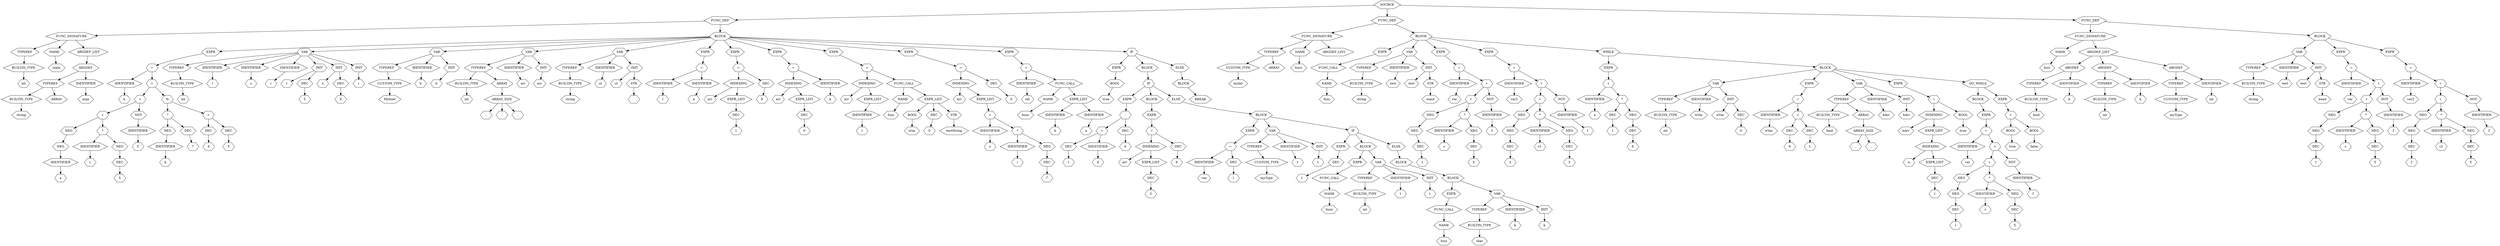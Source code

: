 digraph Tree {
    node [shape=hexagon];
    node_0 [label="SOURCE"]
    node_0 -> node_1;
    node_1 [label="FUNC_DEF"]
    node_1 -> node_2;
    node_2 [label="FUNC_SIGNATURE"]
    node_2 -> node_3;
    node_3 [label="TYPEREF"]
    node_3 -> node_4;
    node_4 [label="BUILTIN_TYPE"]
    node_4 -> node_5;
    node_5 [label="int"]
    node_2 -> node_6;
    node_6 [label="NAME"]
    node_6 -> node_7;
    node_7 [label="main"]
    node_2 -> node_8;
    node_8 [label="ARGDEF_LIST"]
    node_8 -> node_9;
    node_9 [label="ARGDEF"]
    node_9 -> node_10;
    node_10 [label="TYPEREF"]
    node_10 -> node_11;
    node_11 [label="BUILTIN_TYPE"]
    node_11 -> node_12;
    node_12 [label="string"]
    node_10 -> node_13;
    node_13 [label="ARRAY"]
    node_9 -> node_14;
    node_14 [label="IDENTIFIER"]
    node_14 -> node_15;
    node_15 [label="args"]
    node_1 -> node_16;
    node_16 [label="BLOCK"]
    node_16 -> node_17;
    node_17 [label="EXPR"]
    node_17 -> node_18;
    node_18 [label="="]
    node_18 -> node_19;
    node_19 [label="IDENTIFIER"]
    node_19 -> node_20;
    node_20 [label="k"]
    node_18 -> node_21;
    node_21 [label="+"]
    node_21 -> node_22;
    node_22 [label="+"]
    node_22 -> node_23;
    node_23 [label="+"]
    node_23 -> node_24;
    node_24 [label="NEG"]
    node_24 -> node_25;
    node_25 [label="NEG"]
    node_25 -> node_26;
    node_26 [label="IDENTIFIER"]
    node_26 -> node_27;
    node_27 [label="a"]
    node_23 -> node_28;
    node_28 [label="*"]
    node_28 -> node_29;
    node_29 [label="IDENTIFIER"]
    node_29 -> node_30;
    node_30 [label="c"]
    node_28 -> node_31;
    node_31 [label="NEG"]
    node_31 -> node_32;
    node_32 [label="DEC"]
    node_32 -> node_33;
    node_33 [label="5"]
    node_22 -> node_34;
    node_34 [label="NOT"]
    node_34 -> node_35;
    node_35 [label="IDENTIFIER"]
    node_35 -> node_36;
    node_36 [label="f"]
    node_21 -> node_37;
    node_37 [label="%"]
    node_37 -> node_38;
    node_38 [label="*"]
    node_38 -> node_39;
    node_39 [label="NEG"]
    node_39 -> node_40;
    node_40 [label="IDENTIFIER"]
    node_40 -> node_41;
    node_41 [label="k"]
    node_38 -> node_42;
    node_42 [label="DEC"]
    node_42 -> node_43;
    node_43 [label="7"]
    node_37 -> node_44;
    node_44 [label="+"]
    node_44 -> node_45;
    node_45 [label="DEC"]
    node_45 -> node_46;
    node_46 [label="4"]
    node_44 -> node_47;
    node_47 [label="DEC"]
    node_47 -> node_48;
    node_48 [label="5"]
    node_16 -> node_49;
    node_49 [label="VAR"]
    node_49 -> node_50;
    node_50 [label="TYPEREF"]
    node_50 -> node_51;
    node_51 [label="BUILTIN_TYPE"]
    node_51 -> node_52;
    node_52 [label="int"]
    node_49 -> node_53;
    node_53 [label="IDENTIFIER"]
    node_53 -> node_54;
    node_54 [label="l"]
    node_49 -> node_55;
    node_55 [label="IDENTIFIER"]
    node_55 -> node_56;
    node_56 [label="s"]
    node_49 -> node_57;
    node_57 [label="IDENTIFIER"]
    node_57 -> node_58;
    node_58 [label="i"]
    node_49 -> node_59;
    node_59 [label="INIT"]
    node_59 -> node_60;
    node_60 [label="l"]
    node_59 -> node_61;
    node_61 [label="DEC"]
    node_61 -> node_62;
    node_62 [label="5"]
    node_49 -> node_63;
    node_63 [label="INIT"]
    node_63 -> node_64;
    node_64 [label="s"]
    node_63 -> node_65;
    node_65 [label="DEC"]
    node_65 -> node_66;
    node_66 [label="9"]
    node_49 -> node_67;
    node_67 [label="INIT"]
    node_67 -> node_68;
    node_68 [label="i"]
    node_16 -> node_69;
    node_69 [label="VAR"]
    node_69 -> node_70;
    node_70 [label="TYPEREF"]
    node_70 -> node_71;
    node_71 [label="CUSTOM_TYPE"]
    node_71 -> node_72;
    node_72 [label="Mybool"]
    node_69 -> node_73;
    node_73 [label="IDENTIFIER"]
    node_73 -> node_74;
    node_74 [label="b"]
    node_69 -> node_75;
    node_75 [label="INIT"]
    node_75 -> node_76;
    node_76 [label="b"]
    node_16 -> node_77;
    node_77 [label="VAR"]
    node_77 -> node_78;
    node_78 [label="TYPEREF"]
    node_78 -> node_79;
    node_79 [label="BUILTIN_TYPE"]
    node_79 -> node_80;
    node_80 [label="int"]
    node_78 -> node_81;
    node_81 [label="ARRAY"]
    node_81 -> node_82;
    node_82 [label="ARRAY_SIZE"]
    node_82 -> node_83;
    node_83 [label=","]
    node_82 -> node_84;
    node_84 [label=","]
    node_82 -> node_85;
    node_85 [label=","]
    node_77 -> node_86;
    node_86 [label="IDENTIFIER"]
    node_86 -> node_87;
    node_87 [label="arr"]
    node_77 -> node_88;
    node_88 [label="INIT"]
    node_88 -> node_89;
    node_89 [label="arr"]
    node_16 -> node_90;
    node_90 [label="VAR"]
    node_90 -> node_91;
    node_91 [label="TYPEREF"]
    node_91 -> node_92;
    node_92 [label="BUILTIN_TYPE"]
    node_92 -> node_93;
    node_93 [label="string"]
    node_90 -> node_94;
    node_94 [label="IDENTIFIER"]
    node_94 -> node_95;
    node_95 [label="st"]
    node_90 -> node_96;
    node_96 [label="INIT"]
    node_96 -> node_97;
    node_97 [label="st"]
    node_96 -> node_98;
    node_98 [label="STR"]
    node_98 -> node_99;
    node_99 [label=""]
    node_16 -> node_100;
    node_100 [label="EXPR"]
    node_100 -> node_101;
    node_101 [label="="]
    node_101 -> node_102;
    node_102 [label="IDENTIFIER"]
    node_102 -> node_103;
    node_103 [label="l"]
    node_101 -> node_104;
    node_104 [label="IDENTIFIER"]
    node_104 -> node_105;
    node_105 [label="a"]
    node_16 -> node_106;
    node_106 [label="EXPR"]
    node_106 -> node_107;
    node_107 [label="="]
    node_107 -> node_108;
    node_108 [label="INDEXING"]
    node_108 -> node_109;
    node_109 [label="arr"]
    node_108 -> node_110;
    node_110 [label="EXPR_LIST"]
    node_110 -> node_111;
    node_111 [label="DEC"]
    node_111 -> node_112;
    node_112 [label="1"]
    node_107 -> node_113;
    node_113 [label="DEC"]
    node_113 -> node_114;
    node_114 [label="9"]
    node_16 -> node_115;
    node_115 [label="EXPR"]
    node_115 -> node_116;
    node_116 [label="="]
    node_116 -> node_117;
    node_117 [label="INDEXING"]
    node_117 -> node_118;
    node_118 [label="arr"]
    node_117 -> node_119;
    node_119 [label="EXPR_LIST"]
    node_119 -> node_120;
    node_120 [label="DEC"]
    node_120 -> node_121;
    node_121 [label="0"]
    node_116 -> node_122;
    node_122 [label="IDENTIFIER"]
    node_122 -> node_123;
    node_123 [label="k"]
    node_16 -> node_124;
    node_124 [label="EXPR"]
    node_124 -> node_125;
    node_125 [label="="]
    node_125 -> node_126;
    node_126 [label="INDEXING"]
    node_126 -> node_127;
    node_127 [label="arr"]
    node_126 -> node_128;
    node_128 [label="EXPR_LIST"]
    node_128 -> node_129;
    node_129 [label="IDENTIFIER"]
    node_129 -> node_130;
    node_130 [label="l"]
    node_125 -> node_131;
    node_131 [label="FUNC_CALL"]
    node_131 -> node_132;
    node_132 [label="NAME"]
    node_132 -> node_133;
    node_133 [label="fuzz"]
    node_131 -> node_134;
    node_134 [label="EXPR_LIST"]
    node_134 -> node_135;
    node_135 [label="BOOL"]
    node_135 -> node_136;
    node_136 [label="true"]
    node_134 -> node_137;
    node_137 [label="DEC"]
    node_137 -> node_138;
    node_138 [label="0"]
    node_134 -> node_139;
    node_139 [label="STR"]
    node_139 -> node_140;
    node_140 [label="testString"]
    node_16 -> node_141;
    node_141 [label="EXPR"]
    node_141 -> node_142;
    node_142 [label="="]
    node_142 -> node_143;
    node_143 [label="INDEXING"]
    node_143 -> node_144;
    node_144 [label="arr"]
    node_143 -> node_145;
    node_145 [label="EXPR_LIST"]
    node_145 -> node_146;
    node_146 [label="+"]
    node_146 -> node_147;
    node_147 [label="IDENTIFIER"]
    node_147 -> node_148;
    node_148 [label="s"]
    node_146 -> node_149;
    node_149 [label="*"]
    node_149 -> node_150;
    node_150 [label="IDENTIFIER"]
    node_150 -> node_151;
    node_151 [label="i"]
    node_149 -> node_152;
    node_152 [label="NEG"]
    node_152 -> node_153;
    node_153 [label="DEC"]
    node_153 -> node_154;
    node_154 [label="7"]
    node_142 -> node_155;
    node_155 [label="DEC"]
    node_155 -> node_156;
    node_156 [label="0"]
    node_16 -> node_157;
    node_157 [label="EXPR"]
    node_157 -> node_158;
    node_158 [label="="]
    node_158 -> node_159;
    node_159 [label="IDENTIFIER"]
    node_159 -> node_160;
    node_160 [label="ret"]
    node_158 -> node_161;
    node_161 [label="FUNC_CALL"]
    node_161 -> node_162;
    node_162 [label="NAME"]
    node_162 -> node_163;
    node_163 [label="buzz"]
    node_161 -> node_164;
    node_164 [label="EXPR_LIST"]
    node_164 -> node_165;
    node_165 [label="IDENTIFIER"]
    node_165 -> node_166;
    node_166 [label="k"]
    node_164 -> node_167;
    node_167 [label="IDENTIFIER"]
    node_167 -> node_168;
    node_168 [label="a"]
    node_16 -> node_169;
    node_169 [label="IF"]
    node_169 -> node_170;
    node_170 [label="EXPR"]
    node_170 -> node_171;
    node_171 [label="BOOL"]
    node_171 -> node_172;
    node_172 [label="true"]
    node_169 -> node_173;
    node_173 [label="BLOCK"]
    node_173 -> node_174;
    node_174 [label="IF"]
    node_174 -> node_175;
    node_175 [label="EXPR"]
    node_175 -> node_176;
    node_176 [label="-"]
    node_176 -> node_177;
    node_177 [label="+"]
    node_177 -> node_178;
    node_178 [label="DEC"]
    node_178 -> node_179;
    node_179 [label="1"]
    node_177 -> node_180;
    node_180 [label="IDENTIFIER"]
    node_180 -> node_181;
    node_181 [label="d"]
    node_176 -> node_182;
    node_182 [label="DEC"]
    node_182 -> node_183;
    node_183 [label="6"]
    node_174 -> node_184;
    node_184 [label="BLOCK"]
    node_184 -> node_185;
    node_185 [label="EXPR"]
    node_185 -> node_186;
    node_186 [label="="]
    node_186 -> node_187;
    node_187 [label="INDEXING"]
    node_187 -> node_188;
    node_188 [label="arr"]
    node_187 -> node_189;
    node_189 [label="EXPR_LIST"]
    node_189 -> node_190;
    node_190 [label="DEC"]
    node_190 -> node_191;
    node_191 [label="3"]
    node_186 -> node_192;
    node_192 [label="DEC"]
    node_192 -> node_193;
    node_193 [label="9"]
    node_174 -> node_194;
    node_194 [label="ELSE"]
    node_194 -> node_195;
    node_195 [label="BLOCK"]
    node_195 -> node_196;
    node_196 [label="EXPR"]
    node_196 -> node_197;
    node_197 [label="="]
    node_197 -> node_198;
    node_198 [label="IDENTIFIER"]
    node_198 -> node_199;
    node_199 [label="var"]
    node_197 -> node_200;
    node_200 [label="DEC"]
    node_200 -> node_201;
    node_201 [label="1"]
    node_195 -> node_202;
    node_202 [label="VAR"]
    node_202 -> node_203;
    node_203 [label="TYPEREF"]
    node_203 -> node_204;
    node_204 [label="CUSTOM_TYPE"]
    node_204 -> node_205;
    node_205 [label="myType"]
    node_202 -> node_206;
    node_206 [label="IDENTIFIER"]
    node_206 -> node_207;
    node_207 [label="t"]
    node_202 -> node_208;
    node_208 [label="INIT"]
    node_208 -> node_209;
    node_209 [label="t"]
    node_195 -> node_210;
    node_210 [label="IF"]
    node_210 -> node_211;
    node_211 [label="EXPR"]
    node_211 -> node_212;
    node_212 [label="DEC"]
    node_212 -> node_213;
    node_213 [label="1"]
    node_210 -> node_214;
    node_214 [label="BLOCK"]
    node_214 -> node_215;
    node_215 [label="EXPR"]
    node_215 -> node_216;
    node_216 [label="FUNC_CALL"]
    node_216 -> node_217;
    node_217 [label="NAME"]
    node_217 -> node_218;
    node_218 [label="buzz"]
    node_214 -> node_219;
    node_219 [label="VAR"]
    node_219 -> node_220;
    node_220 [label="TYPEREF"]
    node_220 -> node_221;
    node_221 [label="BUILTIN_TYPE"]
    node_221 -> node_222;
    node_222 [label="int"]
    node_219 -> node_223;
    node_223 [label="IDENTIFIER"]
    node_223 -> node_224;
    node_224 [label="t"]
    node_219 -> node_225;
    node_225 [label="INIT"]
    node_225 -> node_226;
    node_226 [label="t"]
    node_210 -> node_227;
    node_227 [label="ELSE"]
    node_227 -> node_228;
    node_228 [label="BLOCK"]
    node_228 -> node_229;
    node_229 [label="BLOCK"]
    node_229 -> node_230;
    node_230 [label="EXPR"]
    node_230 -> node_231;
    node_231 [label="FUNC_CALL"]
    node_231 -> node_232;
    node_232 [label="NAME"]
    node_232 -> node_233;
    node_233 [label="fuzz"]
    node_229 -> node_234;
    node_234 [label="VAR"]
    node_234 -> node_235;
    node_235 [label="TYPEREF"]
    node_235 -> node_236;
    node_236 [label="BUILTIN_TYPE"]
    node_236 -> node_237;
    node_237 [label="char"]
    node_234 -> node_238;
    node_238 [label="IDENTIFIER"]
    node_238 -> node_239;
    node_239 [label="k"]
    node_234 -> node_240;
    node_240 [label="INIT"]
    node_240 -> node_241;
    node_241 [label="k"]
    node_169 -> node_242;
    node_242 [label="ELSE"]
    node_242 -> node_243;
    node_243 [label="BLOCK"]
    node_243 -> node_244;
    node_244 [label="BREAK"]
    node_0 -> node_245;
    node_245 [label="FUNC_DEF"]
    node_245 -> node_246;
    node_246 [label="FUNC_SIGNATURE"]
    node_246 -> node_247;
    node_247 [label="TYPEREF"]
    node_247 -> node_248;
    node_248 [label="CUSTOM_TYPE"]
    node_248 -> node_249;
    node_249 [label="myInt"]
    node_247 -> node_250;
    node_250 [label="ARRAY"]
    node_246 -> node_251;
    node_251 [label="NAME"]
    node_251 -> node_252;
    node_252 [label="buzz"]
    node_246 -> node_253;
    node_253 [label="ARGDEF_LIST"]
    node_245 -> node_254;
    node_254 [label="BLOCK"]
    node_254 -> node_255;
    node_255 [label="EXPR"]
    node_255 -> node_256;
    node_256 [label="FUNC_CALL"]
    node_256 -> node_257;
    node_257 [label="NAME"]
    node_257 -> node_258;
    node_258 [label="fuzz"]
    node_254 -> node_259;
    node_259 [label="VAR"]
    node_259 -> node_260;
    node_260 [label="TYPEREF"]
    node_260 -> node_261;
    node_261 [label="BUILTIN_TYPE"]
    node_261 -> node_262;
    node_262 [label="string"]
    node_259 -> node_263;
    node_263 [label="IDENTIFIER"]
    node_263 -> node_264;
    node_264 [label="test"]
    node_259 -> node_265;
    node_265 [label="INIT"]
    node_265 -> node_266;
    node_266 [label="test"]
    node_265 -> node_267;
    node_267 [label="STR"]
    node_267 -> node_268;
    node_268 [label="wasd"]
    node_254 -> node_269;
    node_269 [label="EXPR"]
    node_269 -> node_270;
    node_270 [label="="]
    node_270 -> node_271;
    node_271 [label="IDENTIFIER"]
    node_271 -> node_272;
    node_272 [label="var"]
    node_270 -> node_273;
    node_273 [label="+"]
    node_273 -> node_274;
    node_274 [label="+"]
    node_274 -> node_275;
    node_275 [label="NEG"]
    node_275 -> node_276;
    node_276 [label="NEG"]
    node_276 -> node_277;
    node_277 [label="DEC"]
    node_277 -> node_278;
    node_278 [label="1"]
    node_274 -> node_279;
    node_279 [label="*"]
    node_279 -> node_280;
    node_280 [label="IDENTIFIER"]
    node_280 -> node_281;
    node_281 [label="c"]
    node_279 -> node_282;
    node_282 [label="NEG"]
    node_282 -> node_283;
    node_283 [label="DEC"]
    node_283 -> node_284;
    node_284 [label="5"]
    node_273 -> node_285;
    node_285 [label="NOT"]
    node_285 -> node_286;
    node_286 [label="IDENTIFIER"]
    node_286 -> node_287;
    node_287 [label="f"]
    node_254 -> node_288;
    node_288 [label="EXPR"]
    node_288 -> node_289;
    node_289 [label="="]
    node_289 -> node_290;
    node_290 [label="IDENTIFIER"]
    node_290 -> node_291;
    node_291 [label="var2"]
    node_289 -> node_292;
    node_292 [label="+"]
    node_292 -> node_293;
    node_293 [label="+"]
    node_293 -> node_294;
    node_294 [label="NEG"]
    node_294 -> node_295;
    node_295 [label="NEG"]
    node_295 -> node_296;
    node_296 [label="DEC"]
    node_296 -> node_297;
    node_297 [label="2"]
    node_293 -> node_298;
    node_298 [label="*"]
    node_298 -> node_299;
    node_299 [label="IDENTIFIER"]
    node_299 -> node_300;
    node_300 [label="c1"]
    node_298 -> node_301;
    node_301 [label="NEG"]
    node_301 -> node_302;
    node_302 [label="DEC"]
    node_302 -> node_303;
    node_303 [label="5"]
    node_292 -> node_304;
    node_304 [label="NOT"]
    node_304 -> node_305;
    node_305 [label="IDENTIFIER"]
    node_305 -> node_306;
    node_306 [label="f"]
    node_254 -> node_307;
    node_307 [label="WHILE"]
    node_307 -> node_308;
    node_308 [label="EXPR"]
    node_308 -> node_309;
    node_309 [label="+"]
    node_309 -> node_310;
    node_310 [label="IDENTIFIER"]
    node_310 -> node_311;
    node_311 [label="a"]
    node_309 -> node_312;
    node_312 [label="*"]
    node_312 -> node_313;
    node_313 [label="DEC"]
    node_313 -> node_314;
    node_314 [label="1"]
    node_312 -> node_315;
    node_315 [label="NEG"]
    node_315 -> node_316;
    node_316 [label="DEC"]
    node_316 -> node_317;
    node_317 [label="6"]
    node_307 -> node_318;
    node_318 [label="BLOCK"]
    node_318 -> node_319;
    node_319 [label="VAR"]
    node_319 -> node_320;
    node_320 [label="TYPEREF"]
    node_320 -> node_321;
    node_321 [label="BUILTIN_TYPE"]
    node_321 -> node_322;
    node_322 [label="int"]
    node_319 -> node_323;
    node_323 [label="IDENTIFIER"]
    node_323 -> node_324;
    node_324 [label="wVar"]
    node_319 -> node_325;
    node_325 [label="INIT"]
    node_325 -> node_326;
    node_326 [label="wVar"]
    node_325 -> node_327;
    node_327 [label="DEC"]
    node_327 -> node_328;
    node_328 [label="0"]
    node_318 -> node_329;
    node_329 [label="EXPR"]
    node_329 -> node_330;
    node_330 [label="="]
    node_330 -> node_331;
    node_331 [label="IDENTIFIER"]
    node_331 -> node_332;
    node_332 [label="wVar"]
    node_330 -> node_333;
    node_333 [label="+"]
    node_333 -> node_334;
    node_334 [label="DEC"]
    node_334 -> node_335;
    node_335 [label="9"]
    node_333 -> node_336;
    node_336 [label="DEC"]
    node_336 -> node_337;
    node_337 [label="1"]
    node_318 -> node_338;
    node_338 [label="VAR"]
    node_338 -> node_339;
    node_339 [label="TYPEREF"]
    node_339 -> node_340;
    node_340 [label="BUILTIN_TYPE"]
    node_340 -> node_341;
    node_341 [label="bool"]
    node_339 -> node_342;
    node_342 [label="ARRAY"]
    node_342 -> node_343;
    node_343 [label="ARRAY_SIZE"]
    node_343 -> node_344;
    node_344 [label=","]
    node_343 -> node_345;
    node_345 [label=","]
    node_338 -> node_346;
    node_346 [label="IDENTIFIER"]
    node_346 -> node_347;
    node_347 [label="bArr"]
    node_338 -> node_348;
    node_348 [label="INIT"]
    node_348 -> node_349;
    node_349 [label="bArr"]
    node_318 -> node_350;
    node_350 [label="EXPR"]
    node_350 -> node_351;
    node_351 [label="="]
    node_351 -> node_352;
    node_352 [label="INDEXING"]
    node_352 -> node_353;
    node_353 [label="bArr"]
    node_352 -> node_354;
    node_354 [label="EXPR_LIST"]
    node_354 -> node_355;
    node_355 [label="INDEXING"]
    node_355 -> node_356;
    node_356 [label="a"]
    node_355 -> node_357;
    node_357 [label="EXPR_LIST"]
    node_357 -> node_358;
    node_358 [label="DEC"]
    node_358 -> node_359;
    node_359 [label="1"]
    node_351 -> node_360;
    node_360 [label="BOOL"]
    node_360 -> node_361;
    node_361 [label="true"]
    node_318 -> node_362;
    node_362 [label="DO_WHILE"]
    node_362 -> node_363;
    node_363 [label="BLOCK"]
    node_363 -> node_364;
    node_364 [label="EXPR"]
    node_364 -> node_365;
    node_365 [label="="]
    node_365 -> node_366;
    node_366 [label="IDENTIFIER"]
    node_366 -> node_367;
    node_367 [label="var"]
    node_365 -> node_368;
    node_368 [label="+"]
    node_368 -> node_369;
    node_369 [label="+"]
    node_369 -> node_370;
    node_370 [label="NEG"]
    node_370 -> node_371;
    node_371 [label="NEG"]
    node_371 -> node_372;
    node_372 [label="DEC"]
    node_372 -> node_373;
    node_373 [label="1"]
    node_369 -> node_374;
    node_374 [label="*"]
    node_374 -> node_375;
    node_375 [label="IDENTIFIER"]
    node_375 -> node_376;
    node_376 [label="c"]
    node_374 -> node_377;
    node_377 [label="NEG"]
    node_377 -> node_378;
    node_378 [label="DEC"]
    node_378 -> node_379;
    node_379 [label="5"]
    node_368 -> node_380;
    node_380 [label="NOT"]
    node_380 -> node_381;
    node_381 [label="IDENTIFIER"]
    node_381 -> node_382;
    node_382 [label="f"]
    node_362 -> node_383;
    node_383 [label="EXPR"]
    node_383 -> node_384;
    node_384 [label="+"]
    node_384 -> node_385;
    node_385 [label="BOOL"]
    node_385 -> node_386;
    node_386 [label="true"]
    node_384 -> node_387;
    node_387 [label="BOOL"]
    node_387 -> node_388;
    node_388 [label="false"]
    node_0 -> node_389;
    node_389 [label="FUNC_DEF"]
    node_389 -> node_390;
    node_390 [label="FUNC_SIGNATURE"]
    node_390 -> node_391;
    node_391 [label="NAME"]
    node_391 -> node_392;
    node_392 [label="fuzz"]
    node_390 -> node_393;
    node_393 [label="ARGDEF_LIST"]
    node_393 -> node_394;
    node_394 [label="ARGDEF"]
    node_394 -> node_395;
    node_395 [label="TYPEREF"]
    node_395 -> node_396;
    node_396 [label="BUILTIN_TYPE"]
    node_396 -> node_397;
    node_397 [label="bool"]
    node_394 -> node_398;
    node_398 [label="IDENTIFIER"]
    node_398 -> node_399;
    node_399 [label="b"]
    node_393 -> node_400;
    node_400 [label="ARGDEF"]
    node_400 -> node_401;
    node_401 [label="TYPEREF"]
    node_401 -> node_402;
    node_402 [label="BUILTIN_TYPE"]
    node_402 -> node_403;
    node_403 [label="int"]
    node_400 -> node_404;
    node_404 [label="IDENTIFIER"]
    node_404 -> node_405;
    node_405 [label="k"]
    node_393 -> node_406;
    node_406 [label="ARGDEF"]
    node_406 -> node_407;
    node_407 [label="TYPEREF"]
    node_407 -> node_408;
    node_408 [label="CUSTOM_TYPE"]
    node_408 -> node_409;
    node_409 [label="myType"]
    node_406 -> node_410;
    node_410 [label="IDENTIFIER"]
    node_410 -> node_411;
    node_411 [label="mt"]
    node_389 -> node_412;
    node_412 [label="BLOCK"]
    node_412 -> node_413;
    node_413 [label="VAR"]
    node_413 -> node_414;
    node_414 [label="TYPEREF"]
    node_414 -> node_415;
    node_415 [label="BUILTIN_TYPE"]
    node_415 -> node_416;
    node_416 [label="string"]
    node_413 -> node_417;
    node_417 [label="IDENTIFIER"]
    node_417 -> node_418;
    node_418 [label="test"]
    node_413 -> node_419;
    node_419 [label="INIT"]
    node_419 -> node_420;
    node_420 [label="test"]
    node_419 -> node_421;
    node_421 [label="STR"]
    node_421 -> node_422;
    node_422 [label="wasd"]
    node_412 -> node_423;
    node_423 [label="EXPR"]
    node_423 -> node_424;
    node_424 [label="="]
    node_424 -> node_425;
    node_425 [label="IDENTIFIER"]
    node_425 -> node_426;
    node_426 [label="var"]
    node_424 -> node_427;
    node_427 [label="+"]
    node_427 -> node_428;
    node_428 [label="+"]
    node_428 -> node_429;
    node_429 [label="NEG"]
    node_429 -> node_430;
    node_430 [label="NEG"]
    node_430 -> node_431;
    node_431 [label="DEC"]
    node_431 -> node_432;
    node_432 [label="1"]
    node_428 -> node_433;
    node_433 [label="*"]
    node_433 -> node_434;
    node_434 [label="IDENTIFIER"]
    node_434 -> node_435;
    node_435 [label="c"]
    node_433 -> node_436;
    node_436 [label="NEG"]
    node_436 -> node_437;
    node_437 [label="DEC"]
    node_437 -> node_438;
    node_438 [label="5"]
    node_427 -> node_439;
    node_439 [label="NOT"]
    node_439 -> node_440;
    node_440 [label="IDENTIFIER"]
    node_440 -> node_441;
    node_441 [label="f"]
    node_412 -> node_442;
    node_442 [label="EXPR"]
    node_442 -> node_443;
    node_443 [label="="]
    node_443 -> node_444;
    node_444 [label="IDENTIFIER"]
    node_444 -> node_445;
    node_445 [label="var2"]
    node_443 -> node_446;
    node_446 [label="+"]
    node_446 -> node_447;
    node_447 [label="+"]
    node_447 -> node_448;
    node_448 [label="NEG"]
    node_448 -> node_449;
    node_449 [label="NEG"]
    node_449 -> node_450;
    node_450 [label="DEC"]
    node_450 -> node_451;
    node_451 [label="2"]
    node_447 -> node_452;
    node_452 [label="*"]
    node_452 -> node_453;
    node_453 [label="IDENTIFIER"]
    node_453 -> node_454;
    node_454 [label="c1"]
    node_452 -> node_455;
    node_455 [label="NEG"]
    node_455 -> node_456;
    node_456 [label="DEC"]
    node_456 -> node_457;
    node_457 [label="5"]
    node_446 -> node_458;
    node_458 [label="NOT"]
    node_458 -> node_459;
    node_459 [label="IDENTIFIER"]
    node_459 -> node_460;
    node_460 [label="f"]
}
